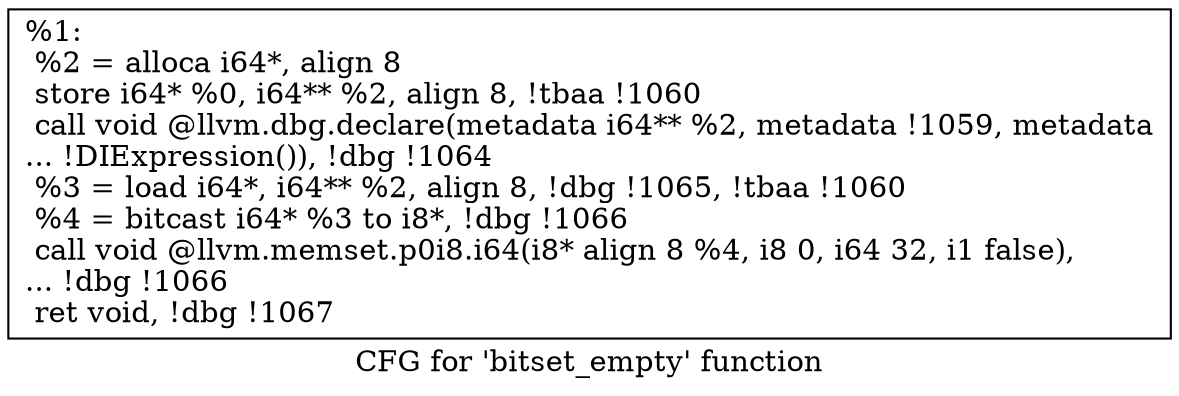 digraph "CFG for 'bitset_empty' function" {
	label="CFG for 'bitset_empty' function";

	Node0xf9acc0 [shape=record,label="{%1:\l  %2 = alloca i64*, align 8\l  store i64* %0, i64** %2, align 8, !tbaa !1060\l  call void @llvm.dbg.declare(metadata i64** %2, metadata !1059, metadata\l... !DIExpression()), !dbg !1064\l  %3 = load i64*, i64** %2, align 8, !dbg !1065, !tbaa !1060\l  %4 = bitcast i64* %3 to i8*, !dbg !1066\l  call void @llvm.memset.p0i8.i64(i8* align 8 %4, i8 0, i64 32, i1 false),\l... !dbg !1066\l  ret void, !dbg !1067\l}"];
}
